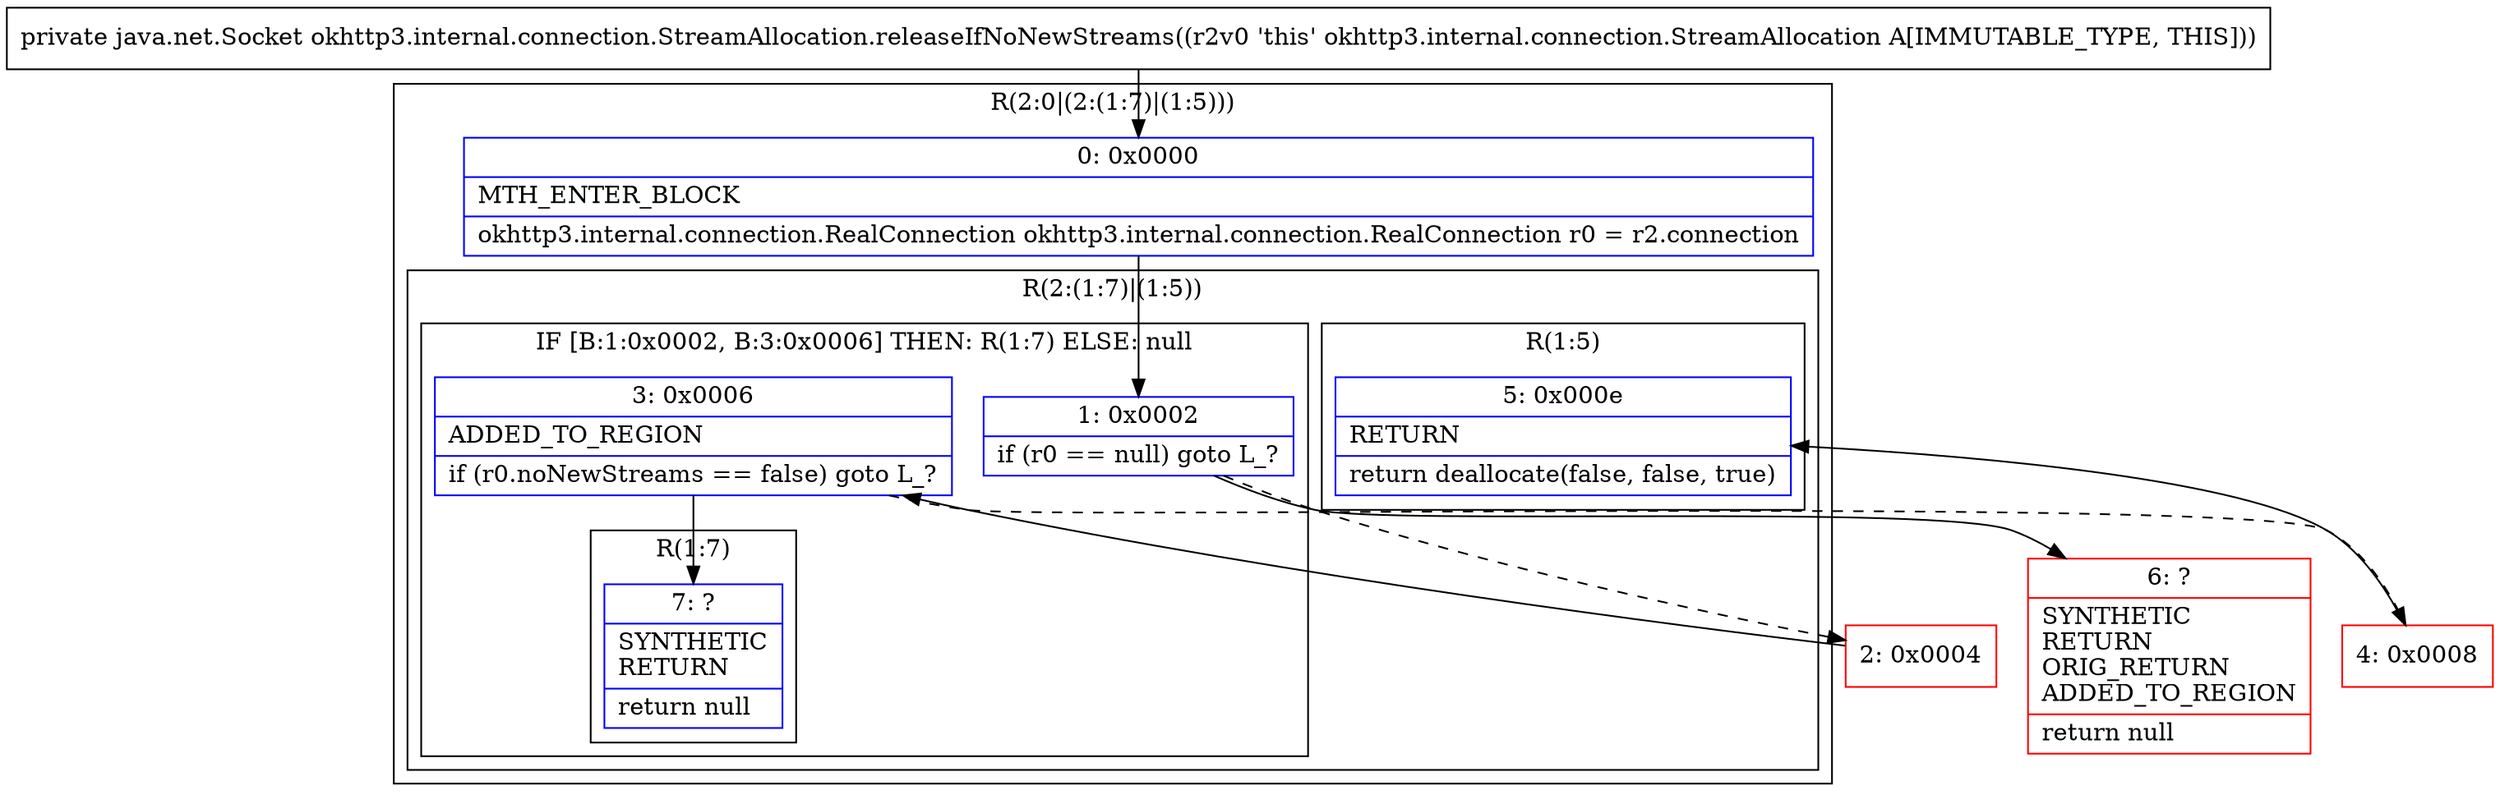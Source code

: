 digraph "CFG forokhttp3.internal.connection.StreamAllocation.releaseIfNoNewStreams()Ljava\/net\/Socket;" {
subgraph cluster_Region_1092749796 {
label = "R(2:0|(2:(1:7)|(1:5)))";
node [shape=record,color=blue];
Node_0 [shape=record,label="{0\:\ 0x0000|MTH_ENTER_BLOCK\l|okhttp3.internal.connection.RealConnection okhttp3.internal.connection.RealConnection r0 = r2.connection\l}"];
subgraph cluster_Region_126149856 {
label = "R(2:(1:7)|(1:5))";
node [shape=record,color=blue];
subgraph cluster_IfRegion_910000582 {
label = "IF [B:1:0x0002, B:3:0x0006] THEN: R(1:7) ELSE: null";
node [shape=record,color=blue];
Node_1 [shape=record,label="{1\:\ 0x0002|if (r0 == null) goto L_?\l}"];
Node_3 [shape=record,label="{3\:\ 0x0006|ADDED_TO_REGION\l|if (r0.noNewStreams == false) goto L_?\l}"];
subgraph cluster_Region_112697071 {
label = "R(1:7)";
node [shape=record,color=blue];
Node_7 [shape=record,label="{7\:\ ?|SYNTHETIC\lRETURN\l|return null\l}"];
}
}
subgraph cluster_Region_1603062815 {
label = "R(1:5)";
node [shape=record,color=blue];
Node_5 [shape=record,label="{5\:\ 0x000e|RETURN\l|return deallocate(false, false, true)\l}"];
}
}
}
Node_2 [shape=record,color=red,label="{2\:\ 0x0004}"];
Node_4 [shape=record,color=red,label="{4\:\ 0x0008}"];
Node_6 [shape=record,color=red,label="{6\:\ ?|SYNTHETIC\lRETURN\lORIG_RETURN\lADDED_TO_REGION\l|return null\l}"];
MethodNode[shape=record,label="{private java.net.Socket okhttp3.internal.connection.StreamAllocation.releaseIfNoNewStreams((r2v0 'this' okhttp3.internal.connection.StreamAllocation A[IMMUTABLE_TYPE, THIS])) }"];
MethodNode -> Node_0;
Node_0 -> Node_1;
Node_1 -> Node_2[style=dashed];
Node_1 -> Node_6;
Node_3 -> Node_4[style=dashed];
Node_3 -> Node_7;
Node_2 -> Node_3;
Node_4 -> Node_5;
}

